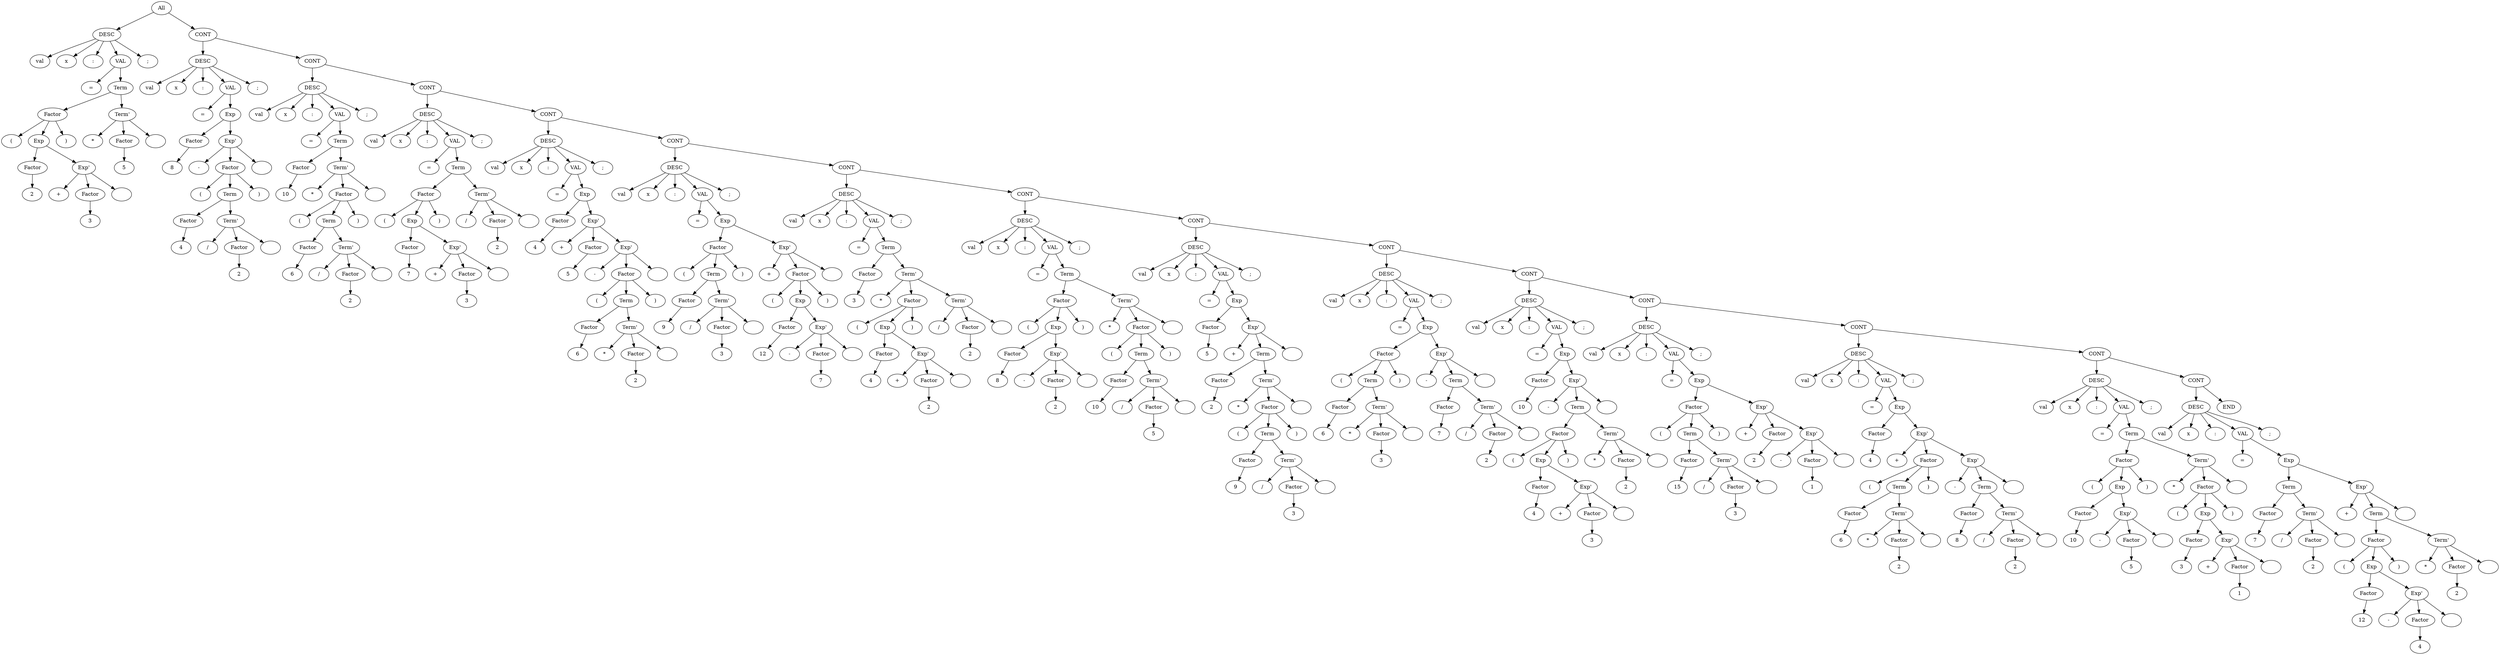 digraph G {
0 [label = "All"]
1 [label = "DESC"]
0 -> 1
2 [label = "val"]
1 -> 2
3 [label = "x"]
1 -> 3
4 [label = ":"]
1 -> 4
5 [label = "VAL"]
1 -> 5
6 [label = "="]
5 -> 6
7 [label = "Term"]
5 -> 7
8 [label = "Factor"]
7 -> 8
9 [label = "("]
8 -> 9
10 [label = "Exp"]
8 -> 10
11 [label = "Factor"]
10 -> 11
12 [label = "2"]
11 -> 12
13 [label = "Exp'"]
10 -> 13
14 [label = "+"]
13 -> 14
15 [label = "Factor"]
13 -> 15
16 [label = "3"]
15 -> 16
17 [label = ""]
13 -> 17
18 [label = ")"]
8 -> 18
19 [label = "Term'"]
7 -> 19
20 [label = "*"]
19 -> 20
21 [label = "Factor"]
19 -> 21
22 [label = "5"]
21 -> 22
23 [label = ""]
19 -> 23
24 [label = ";"]
1 -> 24
25 [label = "CONT"]
0 -> 25
26 [label = "DESC"]
25 -> 26
27 [label = "val"]
26 -> 27
28 [label = "x"]
26 -> 28
29 [label = ":"]
26 -> 29
30 [label = "VAL"]
26 -> 30
31 [label = "="]
30 -> 31
32 [label = "Exp"]
30 -> 32
33 [label = "Factor"]
32 -> 33
34 [label = "8"]
33 -> 34
35 [label = "Exp'"]
32 -> 35
36 [label = "-"]
35 -> 36
37 [label = "Factor"]
35 -> 37
38 [label = "("]
37 -> 38
39 [label = "Term"]
37 -> 39
40 [label = "Factor"]
39 -> 40
41 [label = "4"]
40 -> 41
42 [label = "Term'"]
39 -> 42
43 [label = "/"]
42 -> 43
44 [label = "Factor"]
42 -> 44
45 [label = "2"]
44 -> 45
46 [label = ""]
42 -> 46
47 [label = ")"]
37 -> 47
48 [label = ""]
35 -> 48
49 [label = ";"]
26 -> 49
50 [label = "CONT"]
25 -> 50
51 [label = "DESC"]
50 -> 51
52 [label = "val"]
51 -> 52
53 [label = "x"]
51 -> 53
54 [label = ":"]
51 -> 54
55 [label = "VAL"]
51 -> 55
56 [label = "="]
55 -> 56
57 [label = "Term"]
55 -> 57
58 [label = "Factor"]
57 -> 58
59 [label = "10"]
58 -> 59
60 [label = "Term'"]
57 -> 60
61 [label = "*"]
60 -> 61
62 [label = "Factor"]
60 -> 62
63 [label = "("]
62 -> 63
64 [label = "Term"]
62 -> 64
65 [label = "Factor"]
64 -> 65
66 [label = "6"]
65 -> 66
67 [label = "Term'"]
64 -> 67
68 [label = "/"]
67 -> 68
69 [label = "Factor"]
67 -> 69
70 [label = "2"]
69 -> 70
71 [label = ""]
67 -> 71
72 [label = ")"]
62 -> 72
73 [label = ""]
60 -> 73
74 [label = ";"]
51 -> 74
75 [label = "CONT"]
50 -> 75
76 [label = "DESC"]
75 -> 76
77 [label = "val"]
76 -> 77
78 [label = "x"]
76 -> 78
79 [label = ":"]
76 -> 79
80 [label = "VAL"]
76 -> 80
81 [label = "="]
80 -> 81
82 [label = "Term"]
80 -> 82
83 [label = "Factor"]
82 -> 83
84 [label = "("]
83 -> 84
85 [label = "Exp"]
83 -> 85
86 [label = "Factor"]
85 -> 86
87 [label = "7"]
86 -> 87
88 [label = "Exp'"]
85 -> 88
89 [label = "+"]
88 -> 89
90 [label = "Factor"]
88 -> 90
91 [label = "3"]
90 -> 91
92 [label = ""]
88 -> 92
93 [label = ")"]
83 -> 93
94 [label = "Term'"]
82 -> 94
95 [label = "/"]
94 -> 95
96 [label = "Factor"]
94 -> 96
97 [label = "2"]
96 -> 97
98 [label = ""]
94 -> 98
99 [label = ";"]
76 -> 99
100 [label = "CONT"]
75 -> 100
101 [label = "DESC"]
100 -> 101
102 [label = "val"]
101 -> 102
103 [label = "x"]
101 -> 103
104 [label = ":"]
101 -> 104
105 [label = "VAL"]
101 -> 105
106 [label = "="]
105 -> 106
107 [label = "Exp"]
105 -> 107
108 [label = "Factor"]
107 -> 108
109 [label = "4"]
108 -> 109
110 [label = "Exp'"]
107 -> 110
111 [label = "+"]
110 -> 111
112 [label = "Factor"]
110 -> 112
113 [label = "5"]
112 -> 113
114 [label = "Exp'"]
110 -> 114
115 [label = "-"]
114 -> 115
116 [label = "Factor"]
114 -> 116
117 [label = "("]
116 -> 117
118 [label = "Term"]
116 -> 118
119 [label = "Factor"]
118 -> 119
120 [label = "6"]
119 -> 120
121 [label = "Term'"]
118 -> 121
122 [label = "*"]
121 -> 122
123 [label = "Factor"]
121 -> 123
124 [label = "2"]
123 -> 124
125 [label = ""]
121 -> 125
126 [label = ")"]
116 -> 126
127 [label = ""]
114 -> 127
128 [label = ";"]
101 -> 128
129 [label = "CONT"]
100 -> 129
130 [label = "DESC"]
129 -> 130
131 [label = "val"]
130 -> 131
132 [label = "x"]
130 -> 132
133 [label = ":"]
130 -> 133
134 [label = "VAL"]
130 -> 134
135 [label = "="]
134 -> 135
136 [label = "Exp"]
134 -> 136
137 [label = "Factor"]
136 -> 137
138 [label = "("]
137 -> 138
139 [label = "Term"]
137 -> 139
140 [label = "Factor"]
139 -> 140
141 [label = "9"]
140 -> 141
142 [label = "Term'"]
139 -> 142
143 [label = "/"]
142 -> 143
144 [label = "Factor"]
142 -> 144
145 [label = "3"]
144 -> 145
146 [label = ""]
142 -> 146
147 [label = ")"]
137 -> 147
148 [label = "Exp'"]
136 -> 148
149 [label = "+"]
148 -> 149
150 [label = "Factor"]
148 -> 150
151 [label = "("]
150 -> 151
152 [label = "Exp"]
150 -> 152
153 [label = "Factor"]
152 -> 153
154 [label = "12"]
153 -> 154
155 [label = "Exp'"]
152 -> 155
156 [label = "-"]
155 -> 156
157 [label = "Factor"]
155 -> 157
158 [label = "7"]
157 -> 158
159 [label = ""]
155 -> 159
160 [label = ")"]
150 -> 160
161 [label = ""]
148 -> 161
162 [label = ";"]
130 -> 162
163 [label = "CONT"]
129 -> 163
164 [label = "DESC"]
163 -> 164
165 [label = "val"]
164 -> 165
166 [label = "x"]
164 -> 166
167 [label = ":"]
164 -> 167
168 [label = "VAL"]
164 -> 168
169 [label = "="]
168 -> 169
170 [label = "Term"]
168 -> 170
171 [label = "Factor"]
170 -> 171
172 [label = "3"]
171 -> 172
173 [label = "Term'"]
170 -> 173
174 [label = "*"]
173 -> 174
175 [label = "Factor"]
173 -> 175
176 [label = "("]
175 -> 176
177 [label = "Exp"]
175 -> 177
178 [label = "Factor"]
177 -> 178
179 [label = "4"]
178 -> 179
180 [label = "Exp'"]
177 -> 180
181 [label = "+"]
180 -> 181
182 [label = "Factor"]
180 -> 182
183 [label = "2"]
182 -> 183
184 [label = ""]
180 -> 184
185 [label = ")"]
175 -> 185
186 [label = "Term'"]
173 -> 186
187 [label = "/"]
186 -> 187
188 [label = "Factor"]
186 -> 188
189 [label = "2"]
188 -> 189
190 [label = ""]
186 -> 190
191 [label = ";"]
164 -> 191
192 [label = "CONT"]
163 -> 192
193 [label = "DESC"]
192 -> 193
194 [label = "val"]
193 -> 194
195 [label = "x"]
193 -> 195
196 [label = ":"]
193 -> 196
197 [label = "VAL"]
193 -> 197
198 [label = "="]
197 -> 198
199 [label = "Term"]
197 -> 199
200 [label = "Factor"]
199 -> 200
201 [label = "("]
200 -> 201
202 [label = "Exp"]
200 -> 202
203 [label = "Factor"]
202 -> 203
204 [label = "8"]
203 -> 204
205 [label = "Exp'"]
202 -> 205
206 [label = "-"]
205 -> 206
207 [label = "Factor"]
205 -> 207
208 [label = "2"]
207 -> 208
209 [label = ""]
205 -> 209
210 [label = ")"]
200 -> 210
211 [label = "Term'"]
199 -> 211
212 [label = "*"]
211 -> 212
213 [label = "Factor"]
211 -> 213
214 [label = "("]
213 -> 214
215 [label = "Term"]
213 -> 215
216 [label = "Factor"]
215 -> 216
217 [label = "10"]
216 -> 217
218 [label = "Term'"]
215 -> 218
219 [label = "/"]
218 -> 219
220 [label = "Factor"]
218 -> 220
221 [label = "5"]
220 -> 221
222 [label = ""]
218 -> 222
223 [label = ")"]
213 -> 223
224 [label = ""]
211 -> 224
225 [label = ";"]
193 -> 225
226 [label = "CONT"]
192 -> 226
227 [label = "DESC"]
226 -> 227
228 [label = "val"]
227 -> 228
229 [label = "x"]
227 -> 229
230 [label = ":"]
227 -> 230
231 [label = "VAL"]
227 -> 231
232 [label = "="]
231 -> 232
233 [label = "Exp"]
231 -> 233
234 [label = "Factor"]
233 -> 234
235 [label = "5"]
234 -> 235
236 [label = "Exp'"]
233 -> 236
237 [label = "+"]
236 -> 237
238 [label = "Term"]
236 -> 238
239 [label = "Factor"]
238 -> 239
240 [label = "2"]
239 -> 240
241 [label = "Term'"]
238 -> 241
242 [label = "*"]
241 -> 242
243 [label = "Factor"]
241 -> 243
244 [label = "("]
243 -> 244
245 [label = "Term"]
243 -> 245
246 [label = "Factor"]
245 -> 246
247 [label = "9"]
246 -> 247
248 [label = "Term'"]
245 -> 248
249 [label = "/"]
248 -> 249
250 [label = "Factor"]
248 -> 250
251 [label = "3"]
250 -> 251
252 [label = ""]
248 -> 252
253 [label = ")"]
243 -> 253
254 [label = ""]
241 -> 254
255 [label = ""]
236 -> 255
256 [label = ";"]
227 -> 256
257 [label = "CONT"]
226 -> 257
258 [label = "DESC"]
257 -> 258
259 [label = "val"]
258 -> 259
260 [label = "x"]
258 -> 260
261 [label = ":"]
258 -> 261
262 [label = "VAL"]
258 -> 262
263 [label = "="]
262 -> 263
264 [label = "Exp"]
262 -> 264
265 [label = "Factor"]
264 -> 265
266 [label = "("]
265 -> 266
267 [label = "Term"]
265 -> 267
268 [label = "Factor"]
267 -> 268
269 [label = "6"]
268 -> 269
270 [label = "Term'"]
267 -> 270
271 [label = "*"]
270 -> 271
272 [label = "Factor"]
270 -> 272
273 [label = "3"]
272 -> 273
274 [label = ""]
270 -> 274
275 [label = ")"]
265 -> 275
276 [label = "Exp'"]
264 -> 276
277 [label = "-"]
276 -> 277
278 [label = "Term"]
276 -> 278
279 [label = "Factor"]
278 -> 279
280 [label = "7"]
279 -> 280
281 [label = "Term'"]
278 -> 281
282 [label = "/"]
281 -> 282
283 [label = "Factor"]
281 -> 283
284 [label = "2"]
283 -> 284
285 [label = ""]
281 -> 285
286 [label = ""]
276 -> 286
287 [label = ";"]
258 -> 287
288 [label = "CONT"]
257 -> 288
289 [label = "DESC"]
288 -> 289
290 [label = "val"]
289 -> 290
291 [label = "x"]
289 -> 291
292 [label = ":"]
289 -> 292
293 [label = "VAL"]
289 -> 293
294 [label = "="]
293 -> 294
295 [label = "Exp"]
293 -> 295
296 [label = "Factor"]
295 -> 296
297 [label = "10"]
296 -> 297
298 [label = "Exp'"]
295 -> 298
299 [label = "-"]
298 -> 299
300 [label = "Term"]
298 -> 300
301 [label = "Factor"]
300 -> 301
302 [label = "("]
301 -> 302
303 [label = "Exp"]
301 -> 303
304 [label = "Factor"]
303 -> 304
305 [label = "4"]
304 -> 305
306 [label = "Exp'"]
303 -> 306
307 [label = "+"]
306 -> 307
308 [label = "Factor"]
306 -> 308
309 [label = "3"]
308 -> 309
310 [label = ""]
306 -> 310
311 [label = ")"]
301 -> 311
312 [label = "Term'"]
300 -> 312
313 [label = "*"]
312 -> 313
314 [label = "Factor"]
312 -> 314
315 [label = "2"]
314 -> 315
316 [label = ""]
312 -> 316
317 [label = ""]
298 -> 317
318 [label = ";"]
289 -> 318
319 [label = "CONT"]
288 -> 319
320 [label = "DESC"]
319 -> 320
321 [label = "val"]
320 -> 321
322 [label = "x"]
320 -> 322
323 [label = ":"]
320 -> 323
324 [label = "VAL"]
320 -> 324
325 [label = "="]
324 -> 325
326 [label = "Exp"]
324 -> 326
327 [label = "Factor"]
326 -> 327
328 [label = "("]
327 -> 328
329 [label = "Term"]
327 -> 329
330 [label = "Factor"]
329 -> 330
331 [label = "15"]
330 -> 331
332 [label = "Term'"]
329 -> 332
333 [label = "/"]
332 -> 333
334 [label = "Factor"]
332 -> 334
335 [label = "3"]
334 -> 335
336 [label = ""]
332 -> 336
337 [label = ")"]
327 -> 337
338 [label = "Exp'"]
326 -> 338
339 [label = "+"]
338 -> 339
340 [label = "Factor"]
338 -> 340
341 [label = "2"]
340 -> 341
342 [label = "Exp'"]
338 -> 342
343 [label = "-"]
342 -> 343
344 [label = "Factor"]
342 -> 344
345 [label = "1"]
344 -> 345
346 [label = ""]
342 -> 346
347 [label = ";"]
320 -> 347
348 [label = "CONT"]
319 -> 348
349 [label = "DESC"]
348 -> 349
350 [label = "val"]
349 -> 350
351 [label = "x"]
349 -> 351
352 [label = ":"]
349 -> 352
353 [label = "VAL"]
349 -> 353
354 [label = "="]
353 -> 354
355 [label = "Exp"]
353 -> 355
356 [label = "Factor"]
355 -> 356
357 [label = "4"]
356 -> 357
358 [label = "Exp'"]
355 -> 358
359 [label = "+"]
358 -> 359
360 [label = "Factor"]
358 -> 360
361 [label = "("]
360 -> 361
362 [label = "Term"]
360 -> 362
363 [label = "Factor"]
362 -> 363
364 [label = "6"]
363 -> 364
365 [label = "Term'"]
362 -> 365
366 [label = "*"]
365 -> 366
367 [label = "Factor"]
365 -> 367
368 [label = "2"]
367 -> 368
369 [label = ""]
365 -> 369
370 [label = ")"]
360 -> 370
371 [label = "Exp'"]
358 -> 371
372 [label = "-"]
371 -> 372
373 [label = "Term"]
371 -> 373
374 [label = "Factor"]
373 -> 374
375 [label = "8"]
374 -> 375
376 [label = "Term'"]
373 -> 376
377 [label = "/"]
376 -> 377
378 [label = "Factor"]
376 -> 378
379 [label = "2"]
378 -> 379
380 [label = ""]
376 -> 380
381 [label = ""]
371 -> 381
382 [label = ";"]
349 -> 382
383 [label = "CONT"]
348 -> 383
384 [label = "DESC"]
383 -> 384
385 [label = "val"]
384 -> 385
386 [label = "x"]
384 -> 386
387 [label = ":"]
384 -> 387
388 [label = "VAL"]
384 -> 388
389 [label = "="]
388 -> 389
390 [label = "Term"]
388 -> 390
391 [label = "Factor"]
390 -> 391
392 [label = "("]
391 -> 392
393 [label = "Exp"]
391 -> 393
394 [label = "Factor"]
393 -> 394
395 [label = "10"]
394 -> 395
396 [label = "Exp'"]
393 -> 396
397 [label = "-"]
396 -> 397
398 [label = "Factor"]
396 -> 398
399 [label = "5"]
398 -> 399
400 [label = ""]
396 -> 400
401 [label = ")"]
391 -> 401
402 [label = "Term'"]
390 -> 402
403 [label = "*"]
402 -> 403
404 [label = "Factor"]
402 -> 404
405 [label = "("]
404 -> 405
406 [label = "Exp"]
404 -> 406
407 [label = "Factor"]
406 -> 407
408 [label = "3"]
407 -> 408
409 [label = "Exp'"]
406 -> 409
410 [label = "+"]
409 -> 410
411 [label = "Factor"]
409 -> 411
412 [label = "1"]
411 -> 412
413 [label = ""]
409 -> 413
414 [label = ")"]
404 -> 414
415 [label = ""]
402 -> 415
416 [label = ";"]
384 -> 416
417 [label = "CONT"]
383 -> 417
418 [label = "DESC"]
417 -> 418
419 [label = "val"]
418 -> 419
420 [label = "x"]
418 -> 420
421 [label = ":"]
418 -> 421
422 [label = "VAL"]
418 -> 422
423 [label = "="]
422 -> 423
424 [label = "Exp"]
422 -> 424
425 [label = "Term"]
424 -> 425
426 [label = "Factor"]
425 -> 426
427 [label = "7"]
426 -> 427
428 [label = "Term'"]
425 -> 428
429 [label = "/"]
428 -> 429
430 [label = "Factor"]
428 -> 430
431 [label = "2"]
430 -> 431
432 [label = ""]
428 -> 432
433 [label = "Exp'"]
424 -> 433
434 [label = "+"]
433 -> 434
435 [label = "Term"]
433 -> 435
436 [label = "Factor"]
435 -> 436
437 [label = "("]
436 -> 437
438 [label = "Exp"]
436 -> 438
439 [label = "Factor"]
438 -> 439
440 [label = "12"]
439 -> 440
441 [label = "Exp'"]
438 -> 441
442 [label = "-"]
441 -> 442
443 [label = "Factor"]
441 -> 443
444 [label = "4"]
443 -> 444
445 [label = ""]
441 -> 445
446 [label = ")"]
436 -> 446
447 [label = "Term'"]
435 -> 447
448 [label = "*"]
447 -> 448
449 [label = "Factor"]
447 -> 449
450 [label = "2"]
449 -> 450
451 [label = ""]
447 -> 451
452 [label = ""]
433 -> 452
453 [label = ";"]
418 -> 453
454 [label = "END"]
417 -> 454
}

